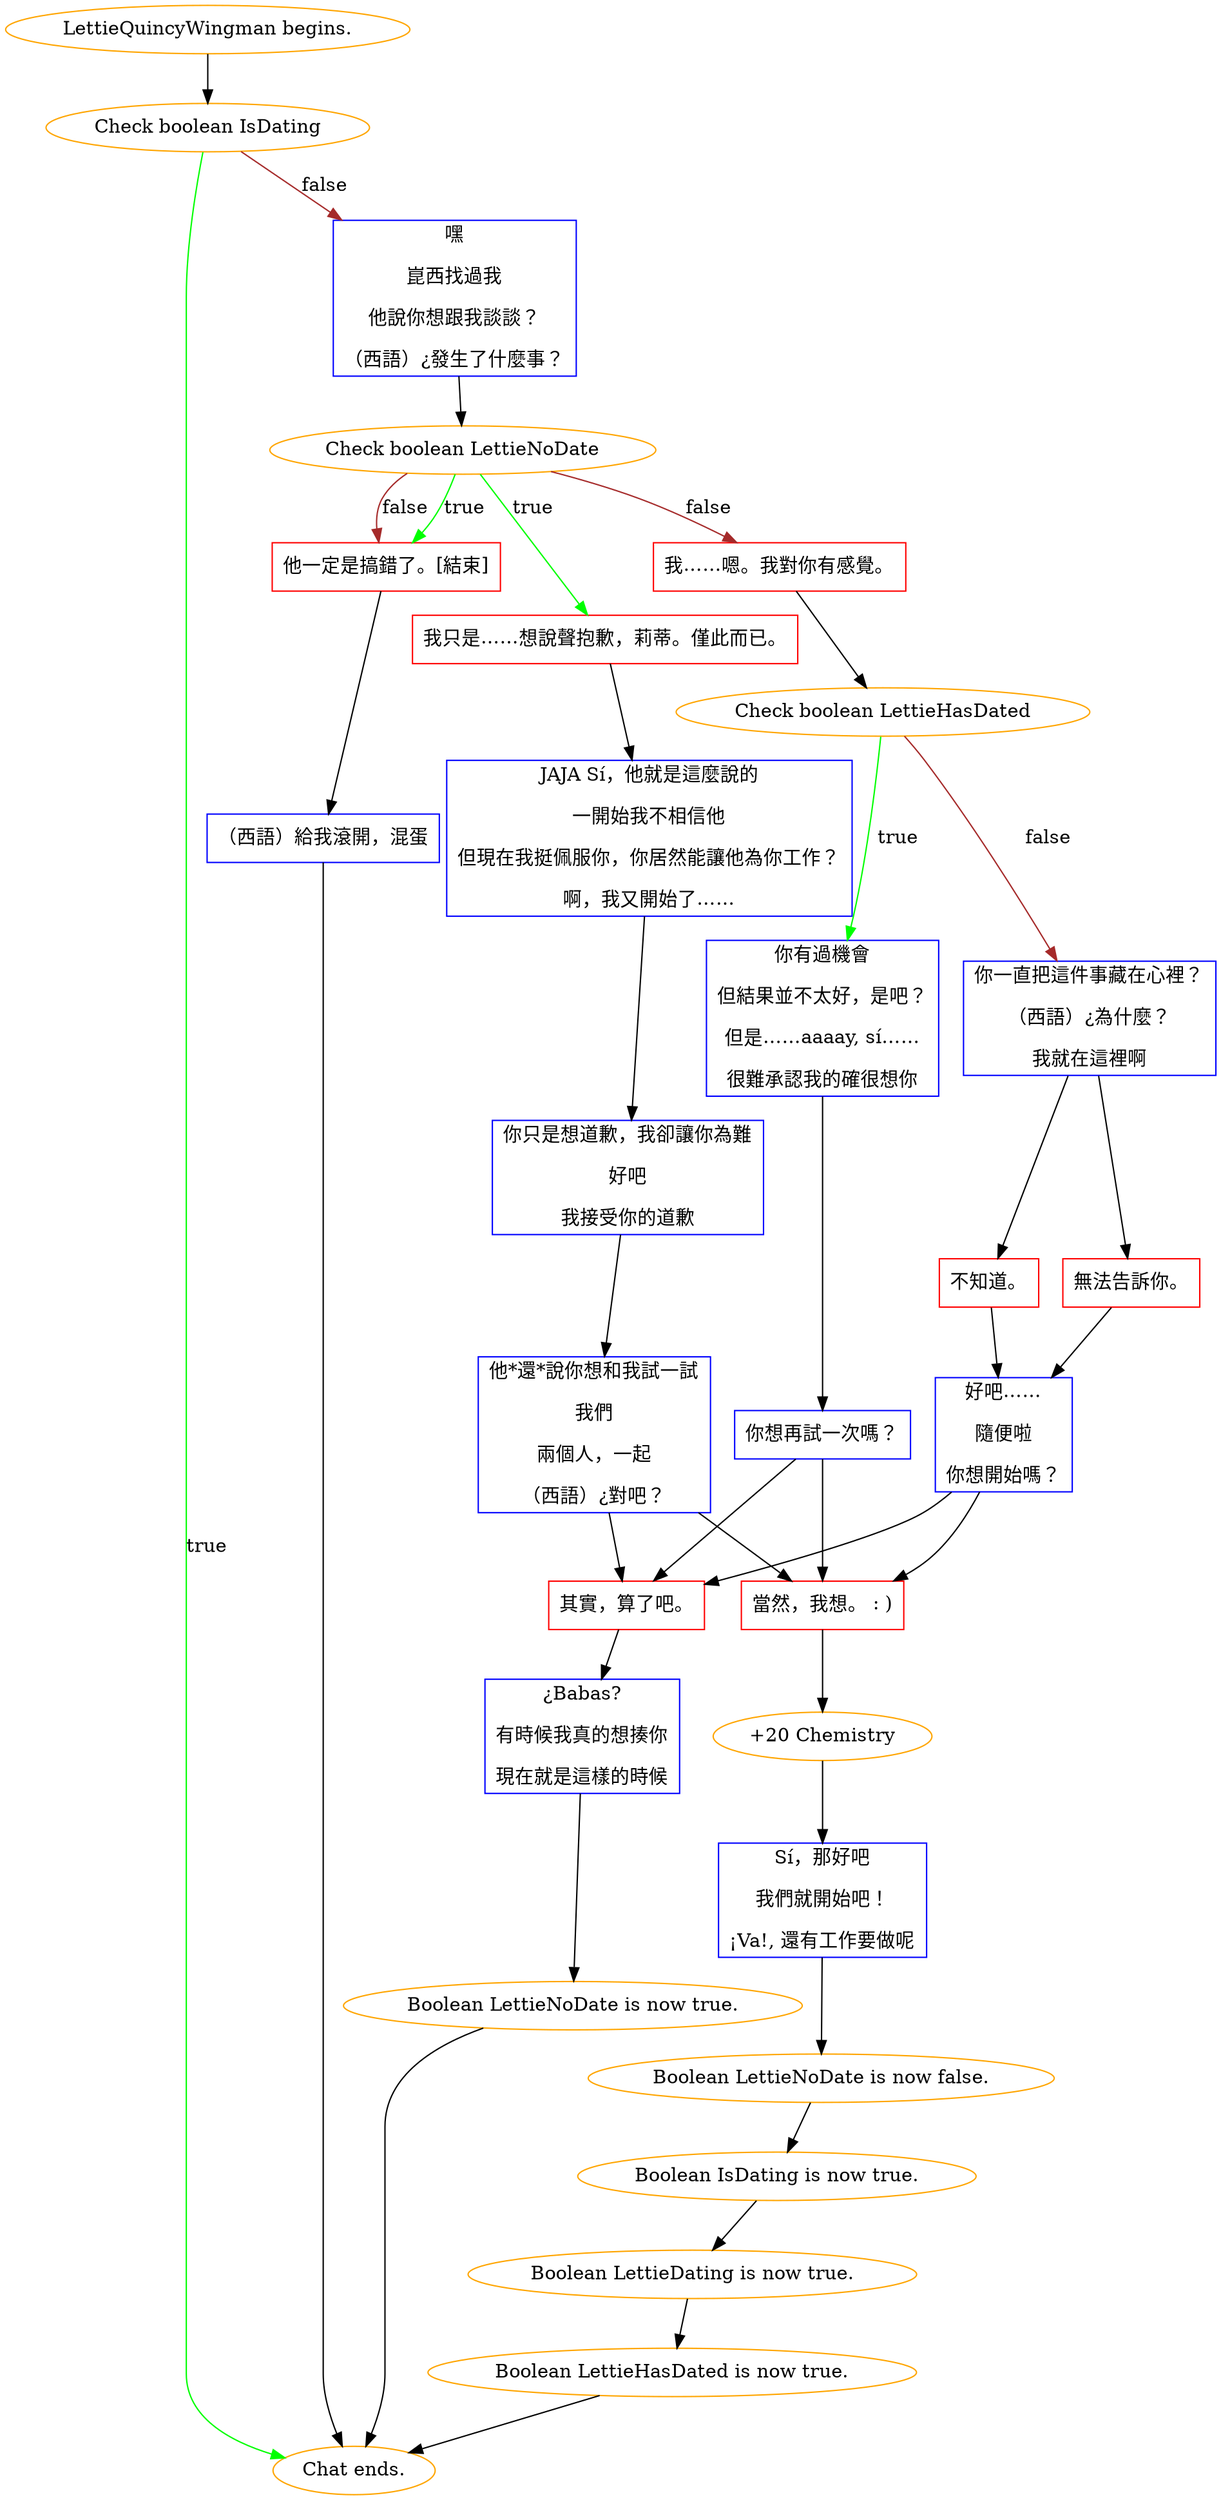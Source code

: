 digraph {
	"LettieQuincyWingman begins." [color=orange];
		"LettieQuincyWingman begins." -> j3964039837;
	j3964039837 [label="Check boolean IsDating",color=orange];
		j3964039837 -> "Chat ends." [label=true,color=green];
		j3964039837 -> j3943955133 [label=false,color=brown];
	"Chat ends." [color=orange];
	j3943955133 [label="嘿
崑西找過我
他說你想跟我談談？
（西語）¿發生了什麼事？",shape=box,color=blue];
		j3943955133 -> j1277913046;
	j1277913046 [label="Check boolean LettieNoDate",color=orange];
		j1277913046 -> j1803354249 [label=true,color=green];
		j1277913046 -> j4048854173 [label=true,color=green];
		j1277913046 -> j140999335 [label=false,color=brown];
		j1277913046 -> j4048854173 [label=false,color=brown];
	j1803354249 [label="我只是……想說聲抱歉，莉蒂。僅此而已。",shape=box,color=red];
		j1803354249 -> j3318841480;
	j4048854173 [label="他一定是搞錯了。[結束]",shape=box,color=red];
		j4048854173 -> j2369443391;
	j140999335 [label="我……嗯。我對你有感覺。",shape=box,color=red];
		j140999335 -> j285831484;
	j3318841480 [label="JAJA Sí，他就是這麼說的
一開始我不相信他
但現在我挺佩服你，你居然能讓他為你工作？
啊，我又開始了……",shape=box,color=blue];
		j3318841480 -> j329221120;
	j2369443391 [label="（西語）給我滾開，混蛋",shape=box,color=blue];
		j2369443391 -> "Chat ends.";
	j285831484 [label="Check boolean LettieHasDated",color=orange];
		j285831484 -> j346956548 [label=true,color=green];
		j285831484 -> j694940431 [label=false,color=brown];
	j329221120 [label="你只是想道歉，我卻讓你為難
好吧
我接受你的道歉",shape=box,color=blue];
		j329221120 -> j3971040397;
	j346956548 [label="你有過機會
但結果並不太好，是吧？
但是……aaaay, sí……
很難承認我的確很想你",shape=box,color=blue];
		j346956548 -> j3706560076;
	j694940431 [label="你一直把這件事藏在心裡？
（西語）¿為什麼？
我就在這裡啊",shape=box,color=blue];
		j694940431 -> j1546406147;
		j694940431 -> j2999877704;
	j3971040397 [label="他*還*說你想和我試一試
我們
兩個人，一起
（西語）¿對吧？",shape=box,color=blue];
		j3971040397 -> j3652179750;
		j3971040397 -> j1422029807;
	j3706560076 [label="你想再試一次嗎？",shape=box,color=blue];
		j3706560076 -> j3652179750;
		j3706560076 -> j1422029807;
	j1546406147 [label="無法告訴你。",shape=box,color=red];
		j1546406147 -> j19995890;
	j2999877704 [label="不知道。",shape=box,color=red];
		j2999877704 -> j19995890;
	j3652179750 [label="當然，我想。 : )",shape=box,color=red];
		j3652179750 -> j3245987001;
	j1422029807 [label="其實，算了吧。",shape=box,color=red];
		j1422029807 -> j3268349712;
	j19995890 [label="好吧……
隨便啦
你想開始嗎？",shape=box,color=blue];
		j19995890 -> j3652179750;
		j19995890 -> j1422029807;
	j3245987001 [label="+20 Chemistry",color=orange];
		j3245987001 -> j428021923;
	j3268349712 [label="¿Babas?
有時候我真的想揍你
現在就是這樣的時候",shape=box,color=blue];
		j3268349712 -> j3065772033;
	j428021923 [label="Sí，那好吧
我們就開始吧！
¡Va!, 還有工作要做呢",shape=box,color=blue];
		j428021923 -> j1224573614;
	j3065772033 [label="Boolean LettieNoDate is now true.",color=orange];
		j3065772033 -> "Chat ends.";
	j1224573614 [label="Boolean LettieNoDate is now false.",color=orange];
		j1224573614 -> j1219159457;
	j1219159457 [label="Boolean IsDating is now true.",color=orange];
		j1219159457 -> j1602277889;
	j1602277889 [label="Boolean LettieDating is now true.",color=orange];
		j1602277889 -> j2764521140;
	j2764521140 [label="Boolean LettieHasDated is now true.",color=orange];
		j2764521140 -> "Chat ends.";
}